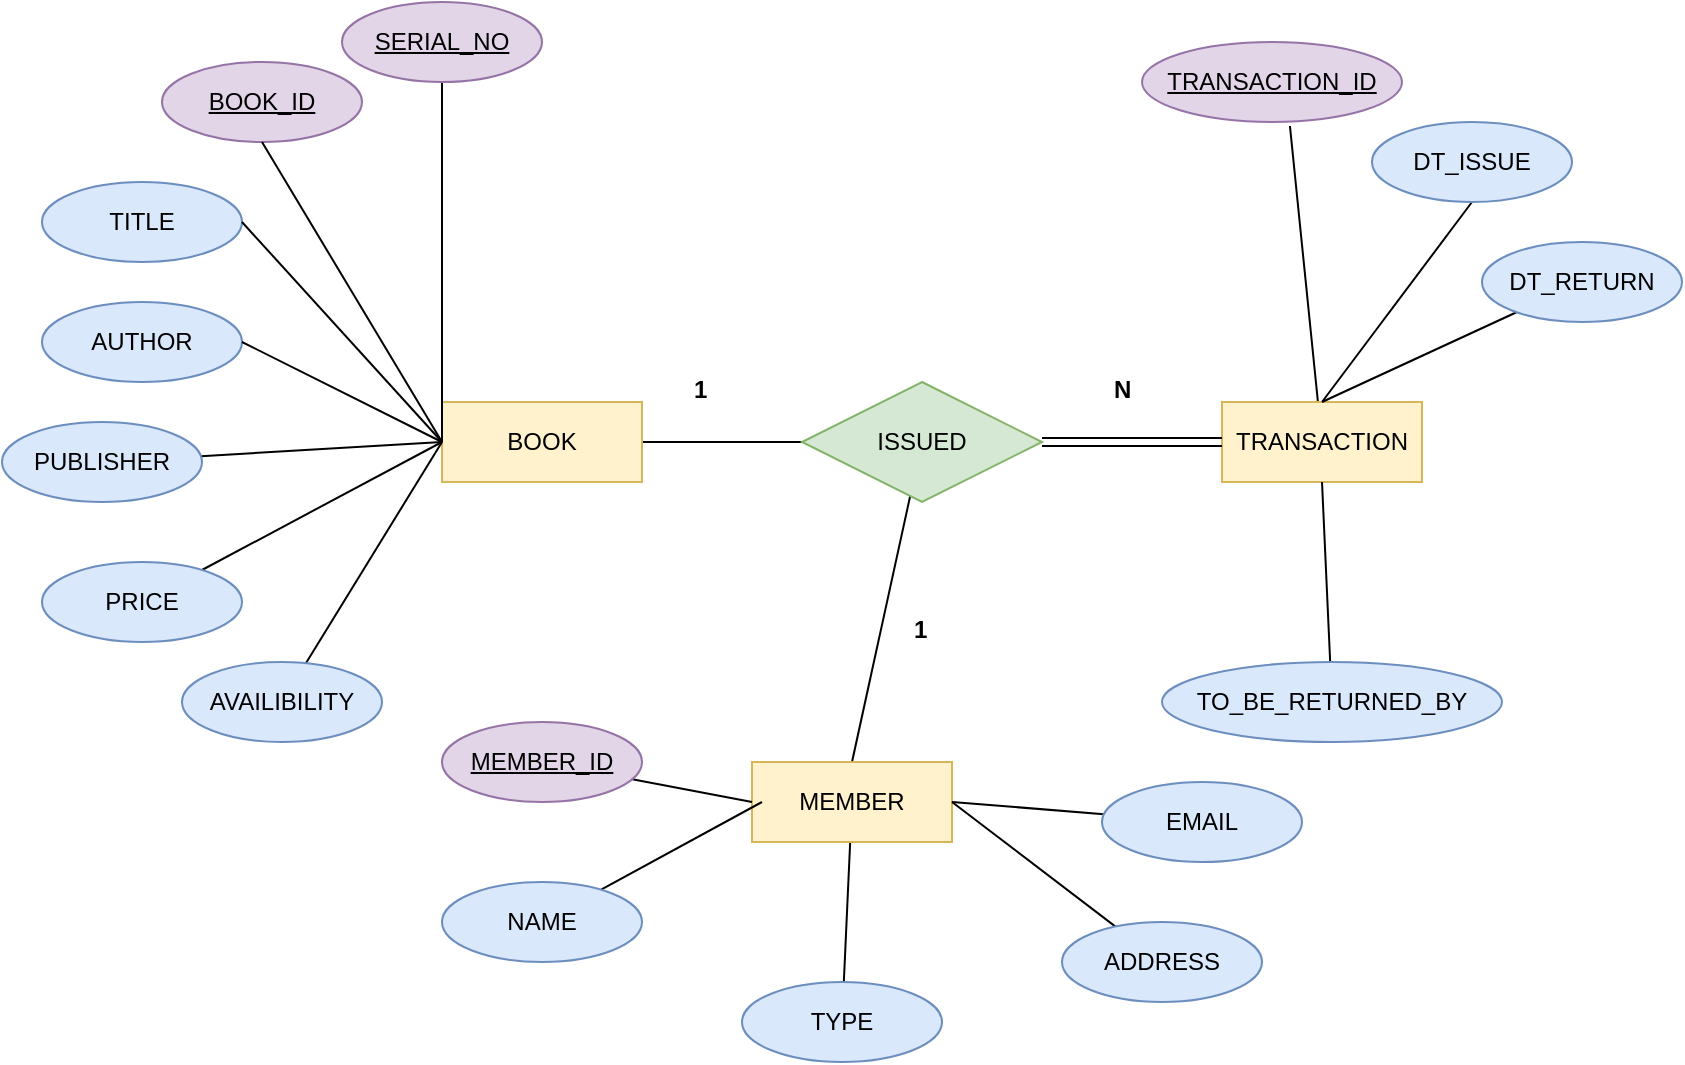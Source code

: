 <mxfile version="21.0.10" type="device"><diagram id="R2lEEEUBdFMjLlhIrx00" name="Page-1"><mxGraphModel dx="1434" dy="790" grid="1" gridSize="10" guides="1" tooltips="1" connect="1" arrows="1" fold="1" page="1" pageScale="1" pageWidth="850" pageHeight="1100" math="0" shadow="0" extFonts="Permanent Marker^https://fonts.googleapis.com/css?family=Permanent+Marker"><root><mxCell id="0"/><mxCell id="1" parent="0"/><mxCell id="wqwqGGVTPXVrZSlah6DH-33" style="edgeStyle=orthogonalEdgeStyle;rounded=0;orthogonalLoop=1;jettySize=auto;html=1;entryX=0;entryY=0.5;entryDx=0;entryDy=0;endArrow=none;endFill=0;" edge="1" parent="1" source="wqwqGGVTPXVrZSlah6DH-2" target="wqwqGGVTPXVrZSlah6DH-31"><mxGeometry relative="1" as="geometry"/></mxCell><mxCell id="wqwqGGVTPXVrZSlah6DH-2" value="BOOK" style="whiteSpace=wrap;html=1;align=center;fillColor=#fff2cc;strokeColor=#d6b656;" vertex="1" parent="1"><mxGeometry x="220" y="220" width="100" height="40" as="geometry"/></mxCell><mxCell id="wqwqGGVTPXVrZSlah6DH-19" style="rounded=0;orthogonalLoop=1;jettySize=auto;html=1;entryX=0;entryY=0.5;entryDx=0;entryDy=0;endArrow=none;endFill=0;" edge="1" parent="1" source="wqwqGGVTPXVrZSlah6DH-4" target="wqwqGGVTPXVrZSlah6DH-2"><mxGeometry relative="1" as="geometry"/></mxCell><mxCell id="wqwqGGVTPXVrZSlah6DH-4" value="AVAILIBILITY" style="ellipse;whiteSpace=wrap;html=1;align=center;fillColor=#dae8fc;strokeColor=#6c8ebf;" vertex="1" parent="1"><mxGeometry x="90" y="350" width="100" height="40" as="geometry"/></mxCell><mxCell id="wqwqGGVTPXVrZSlah6DH-5" value="AUTHOR" style="ellipse;whiteSpace=wrap;html=1;align=center;fillColor=#dae8fc;strokeColor=#6c8ebf;" vertex="1" parent="1"><mxGeometry x="20" y="170" width="100" height="40" as="geometry"/></mxCell><mxCell id="wqwqGGVTPXVrZSlah6DH-6" value="TITLE" style="ellipse;whiteSpace=wrap;html=1;align=center;fillColor=#dae8fc;strokeColor=#6c8ebf;" vertex="1" parent="1"><mxGeometry x="20" y="110" width="100" height="40" as="geometry"/></mxCell><mxCell id="wqwqGGVTPXVrZSlah6DH-7" value="&lt;u&gt;BOOK_ID&lt;/u&gt;" style="ellipse;whiteSpace=wrap;html=1;align=center;fillColor=#e1d5e7;strokeColor=#9673a6;" vertex="1" parent="1"><mxGeometry x="80" y="50" width="100" height="40" as="geometry"/></mxCell><mxCell id="wqwqGGVTPXVrZSlah6DH-8" style="rounded=0;orthogonalLoop=1;jettySize=auto;html=1;entryX=0;entryY=0.5;entryDx=0;entryDy=0;strokeColor=default;exitX=1;exitY=0.5;exitDx=0;exitDy=0;endArrow=none;endFill=0;" edge="1" parent="1" source="wqwqGGVTPXVrZSlah6DH-5" target="wqwqGGVTPXVrZSlah6DH-2"><mxGeometry relative="1" as="geometry"><mxPoint x="157" y="383" as="sourcePoint"/><mxPoint x="230" y="250" as="targetPoint"/></mxGeometry></mxCell><mxCell id="wqwqGGVTPXVrZSlah6DH-9" style="rounded=0;orthogonalLoop=1;jettySize=auto;html=1;strokeColor=default;exitX=1;exitY=0.5;exitDx=0;exitDy=0;endArrow=none;endFill=0;" edge="1" parent="1" source="wqwqGGVTPXVrZSlah6DH-6"><mxGeometry relative="1" as="geometry"><mxPoint x="130" y="320" as="sourcePoint"/><mxPoint x="220" y="240" as="targetPoint"/></mxGeometry></mxCell><mxCell id="wqwqGGVTPXVrZSlah6DH-12" style="rounded=0;orthogonalLoop=1;jettySize=auto;html=1;strokeColor=default;exitX=0.5;exitY=1;exitDx=0;exitDy=0;endArrow=none;endFill=0;" edge="1" parent="1" source="wqwqGGVTPXVrZSlah6DH-7"><mxGeometry relative="1" as="geometry"><mxPoint x="160" y="350" as="sourcePoint"/><mxPoint x="220" y="240" as="targetPoint"/></mxGeometry></mxCell><mxCell id="wqwqGGVTPXVrZSlah6DH-16" style="rounded=0;orthogonalLoop=1;jettySize=auto;html=1;exitX=0.5;exitY=1;exitDx=0;exitDy=0;entryX=0;entryY=0.5;entryDx=0;entryDy=0;endArrow=none;endFill=0;" edge="1" parent="1" source="wqwqGGVTPXVrZSlah6DH-15" target="wqwqGGVTPXVrZSlah6DH-2"><mxGeometry relative="1" as="geometry"/></mxCell><mxCell id="wqwqGGVTPXVrZSlah6DH-15" value="&lt;u&gt;SERIAL_NO&lt;/u&gt;" style="ellipse;whiteSpace=wrap;html=1;align=center;fillColor=#e1d5e7;strokeColor=#9673a6;" vertex="1" parent="1"><mxGeometry x="170" y="20" width="100" height="40" as="geometry"/></mxCell><mxCell id="wqwqGGVTPXVrZSlah6DH-20" style="rounded=0;orthogonalLoop=1;jettySize=auto;html=1;endArrow=none;endFill=0;" edge="1" parent="1" source="wqwqGGVTPXVrZSlah6DH-17"><mxGeometry relative="1" as="geometry"><mxPoint x="220" y="240" as="targetPoint"/></mxGeometry></mxCell><mxCell id="wqwqGGVTPXVrZSlah6DH-17" value="PUBLISHER" style="ellipse;whiteSpace=wrap;html=1;align=center;fillColor=#dae8fc;strokeColor=#6c8ebf;" vertex="1" parent="1"><mxGeometry y="230" width="100" height="40" as="geometry"/></mxCell><mxCell id="wqwqGGVTPXVrZSlah6DH-21" style="rounded=0;orthogonalLoop=1;jettySize=auto;html=1;endArrow=none;endFill=0;" edge="1" parent="1" source="wqwqGGVTPXVrZSlah6DH-18"><mxGeometry relative="1" as="geometry"><mxPoint x="220" y="240" as="targetPoint"/></mxGeometry></mxCell><mxCell id="wqwqGGVTPXVrZSlah6DH-18" value="PRICE" style="ellipse;whiteSpace=wrap;html=1;align=center;fillColor=#dae8fc;strokeColor=#6c8ebf;" vertex="1" parent="1"><mxGeometry x="20" y="300" width="100" height="40" as="geometry"/></mxCell><mxCell id="wqwqGGVTPXVrZSlah6DH-27" style="rounded=0;orthogonalLoop=1;jettySize=auto;html=1;entryX=0.569;entryY=1.05;entryDx=0;entryDy=0;entryPerimeter=0;endArrow=none;endFill=0;" edge="1" parent="1" source="wqwqGGVTPXVrZSlah6DH-22" target="wqwqGGVTPXVrZSlah6DH-23"><mxGeometry relative="1" as="geometry"/></mxCell><mxCell id="wqwqGGVTPXVrZSlah6DH-28" style="rounded=0;orthogonalLoop=1;jettySize=auto;html=1;entryX=0.5;entryY=1;entryDx=0;entryDy=0;endArrow=none;endFill=0;" edge="1" parent="1" target="wqwqGGVTPXVrZSlah6DH-24"><mxGeometry relative="1" as="geometry"><mxPoint x="660" y="220" as="sourcePoint"/></mxGeometry></mxCell><mxCell id="wqwqGGVTPXVrZSlah6DH-22" value="TRANSACTION" style="whiteSpace=wrap;html=1;align=center;fillColor=#fff2cc;strokeColor=#d6b656;" vertex="1" parent="1"><mxGeometry x="610" y="220" width="100" height="40" as="geometry"/></mxCell><mxCell id="wqwqGGVTPXVrZSlah6DH-23" value="&lt;u&gt;TRANSACTION_ID&lt;/u&gt;" style="ellipse;whiteSpace=wrap;html=1;align=center;fillColor=#e1d5e7;strokeColor=#9673a6;" vertex="1" parent="1"><mxGeometry x="570" y="40" width="130" height="40" as="geometry"/></mxCell><mxCell id="wqwqGGVTPXVrZSlah6DH-24" value="DT_ISSUE" style="ellipse;whiteSpace=wrap;html=1;align=center;fillColor=#dae8fc;strokeColor=#6c8ebf;" vertex="1" parent="1"><mxGeometry x="685" y="80" width="100" height="40" as="geometry"/></mxCell><mxCell id="wqwqGGVTPXVrZSlah6DH-29" style="rounded=0;orthogonalLoop=1;jettySize=auto;html=1;entryX=0.5;entryY=0;entryDx=0;entryDy=0;endArrow=none;endFill=0;" edge="1" parent="1" source="wqwqGGVTPXVrZSlah6DH-25" target="wqwqGGVTPXVrZSlah6DH-22"><mxGeometry relative="1" as="geometry"/></mxCell><mxCell id="wqwqGGVTPXVrZSlah6DH-25" value="DT_RETURN" style="ellipse;whiteSpace=wrap;html=1;align=center;fillColor=#dae8fc;strokeColor=#6c8ebf;" vertex="1" parent="1"><mxGeometry x="740" y="140" width="100" height="40" as="geometry"/></mxCell><mxCell id="wqwqGGVTPXVrZSlah6DH-30" style="rounded=0;orthogonalLoop=1;jettySize=auto;html=1;entryX=0.5;entryY=1;entryDx=0;entryDy=0;endArrow=none;endFill=0;" edge="1" parent="1" source="wqwqGGVTPXVrZSlah6DH-26" target="wqwqGGVTPXVrZSlah6DH-22"><mxGeometry relative="1" as="geometry"/></mxCell><mxCell id="wqwqGGVTPXVrZSlah6DH-26" value="TO_BE_RETURNED_BY" style="ellipse;whiteSpace=wrap;html=1;align=center;fillColor=#dae8fc;strokeColor=#6c8ebf;" vertex="1" parent="1"><mxGeometry x="580" y="350" width="170" height="40" as="geometry"/></mxCell><mxCell id="wqwqGGVTPXVrZSlah6DH-34" style="edgeStyle=orthogonalEdgeStyle;rounded=0;orthogonalLoop=1;jettySize=auto;html=1;entryX=0;entryY=0.5;entryDx=0;entryDy=0;endArrow=none;endFill=0;shape=link;" edge="1" parent="1" source="wqwqGGVTPXVrZSlah6DH-31" target="wqwqGGVTPXVrZSlah6DH-22"><mxGeometry relative="1" as="geometry"/></mxCell><mxCell id="wqwqGGVTPXVrZSlah6DH-36" style="rounded=0;orthogonalLoop=1;jettySize=auto;html=1;entryX=0.5;entryY=0;entryDx=0;entryDy=0;endArrow=none;endFill=0;" edge="1" parent="1" source="wqwqGGVTPXVrZSlah6DH-31" target="wqwqGGVTPXVrZSlah6DH-35"><mxGeometry relative="1" as="geometry"/></mxCell><mxCell id="wqwqGGVTPXVrZSlah6DH-31" value="ISSUED" style="shape=rhombus;perimeter=rhombusPerimeter;whiteSpace=wrap;html=1;align=center;fillColor=#d5e8d4;strokeColor=#82b366;" vertex="1" parent="1"><mxGeometry x="400" y="210" width="120" height="60" as="geometry"/></mxCell><mxCell id="wqwqGGVTPXVrZSlah6DH-46" style="rounded=0;orthogonalLoop=1;jettySize=auto;html=1;endArrow=none;endFill=0;" edge="1" parent="1" source="wqwqGGVTPXVrZSlah6DH-35" target="wqwqGGVTPXVrZSlah6DH-45"><mxGeometry relative="1" as="geometry"/></mxCell><mxCell id="wqwqGGVTPXVrZSlah6DH-35" value="MEMBER" style="whiteSpace=wrap;html=1;align=center;fillColor=#fff2cc;strokeColor=#d6b656;" vertex="1" parent="1"><mxGeometry x="375" y="400" width="100" height="40" as="geometry"/></mxCell><mxCell id="wqwqGGVTPXVrZSlah6DH-41" style="rounded=0;orthogonalLoop=1;jettySize=auto;html=1;entryX=0;entryY=0.5;entryDx=0;entryDy=0;endArrow=none;endFill=0;" edge="1" parent="1" source="wqwqGGVTPXVrZSlah6DH-37" target="wqwqGGVTPXVrZSlah6DH-35"><mxGeometry relative="1" as="geometry"/></mxCell><mxCell id="wqwqGGVTPXVrZSlah6DH-37" value="&lt;u&gt;MEMBER_ID&lt;/u&gt;" style="ellipse;whiteSpace=wrap;html=1;align=center;fillColor=#e1d5e7;strokeColor=#9673a6;" vertex="1" parent="1"><mxGeometry x="220" y="380" width="100" height="40" as="geometry"/></mxCell><mxCell id="wqwqGGVTPXVrZSlah6DH-42" style="rounded=0;orthogonalLoop=1;jettySize=auto;html=1;endArrow=none;endFill=0;" edge="1" parent="1" source="wqwqGGVTPXVrZSlah6DH-38"><mxGeometry relative="1" as="geometry"><mxPoint x="380" y="420" as="targetPoint"/></mxGeometry></mxCell><mxCell id="wqwqGGVTPXVrZSlah6DH-38" value="NAME" style="ellipse;whiteSpace=wrap;html=1;align=center;fillColor=#dae8fc;strokeColor=#6c8ebf;" vertex="1" parent="1"><mxGeometry x="220" y="460" width="100" height="40" as="geometry"/></mxCell><mxCell id="wqwqGGVTPXVrZSlah6DH-43" style="rounded=0;orthogonalLoop=1;jettySize=auto;html=1;entryX=1;entryY=0.5;entryDx=0;entryDy=0;endArrow=none;endFill=0;" edge="1" parent="1" source="wqwqGGVTPXVrZSlah6DH-39" target="wqwqGGVTPXVrZSlah6DH-35"><mxGeometry relative="1" as="geometry"/></mxCell><mxCell id="wqwqGGVTPXVrZSlah6DH-39" value="EMAIL" style="ellipse;whiteSpace=wrap;html=1;align=center;fillColor=#dae8fc;strokeColor=#6c8ebf;" vertex="1" parent="1"><mxGeometry x="550" y="410" width="100" height="40" as="geometry"/></mxCell><mxCell id="wqwqGGVTPXVrZSlah6DH-44" style="rounded=0;orthogonalLoop=1;jettySize=auto;html=1;entryX=1;entryY=0.5;entryDx=0;entryDy=0;endArrow=none;endFill=0;" edge="1" parent="1" source="wqwqGGVTPXVrZSlah6DH-40" target="wqwqGGVTPXVrZSlah6DH-35"><mxGeometry relative="1" as="geometry"/></mxCell><mxCell id="wqwqGGVTPXVrZSlah6DH-40" value="ADDRESS" style="ellipse;whiteSpace=wrap;html=1;align=center;fillColor=#dae8fc;strokeColor=#6c8ebf;" vertex="1" parent="1"><mxGeometry x="530" y="480" width="100" height="40" as="geometry"/></mxCell><mxCell id="wqwqGGVTPXVrZSlah6DH-45" value="TYPE" style="ellipse;whiteSpace=wrap;html=1;align=center;fillColor=#dae8fc;strokeColor=#6c8ebf;" vertex="1" parent="1"><mxGeometry x="370" y="510" width="100" height="40" as="geometry"/></mxCell><mxCell id="wqwqGGVTPXVrZSlah6DH-47" value="1" style="text;strokeColor=none;fillColor=none;spacingLeft=4;spacingRight=4;overflow=hidden;rotatable=0;points=[[0,0.5],[1,0.5]];portConstraint=eastwest;fontSize=12;whiteSpace=wrap;html=1;fontStyle=1" vertex="1" parent="1"><mxGeometry x="340" y="200" width="20" height="30" as="geometry"/></mxCell><mxCell id="wqwqGGVTPXVrZSlah6DH-48" value="N" style="text;strokeColor=none;fillColor=none;spacingLeft=4;spacingRight=4;overflow=hidden;rotatable=0;points=[[0,0.5],[1,0.5]];portConstraint=eastwest;fontSize=12;whiteSpace=wrap;html=1;fontStyle=1" vertex="1" parent="1"><mxGeometry x="550" y="200" width="20" height="30" as="geometry"/></mxCell><mxCell id="wqwqGGVTPXVrZSlah6DH-49" value="1" style="text;strokeColor=none;fillColor=none;spacingLeft=4;spacingRight=4;overflow=hidden;rotatable=0;points=[[0,0.5],[1,0.5]];portConstraint=eastwest;fontSize=12;whiteSpace=wrap;html=1;fontStyle=1" vertex="1" parent="1"><mxGeometry x="450" y="320" width="20" height="30" as="geometry"/></mxCell></root></mxGraphModel></diagram></mxfile>
